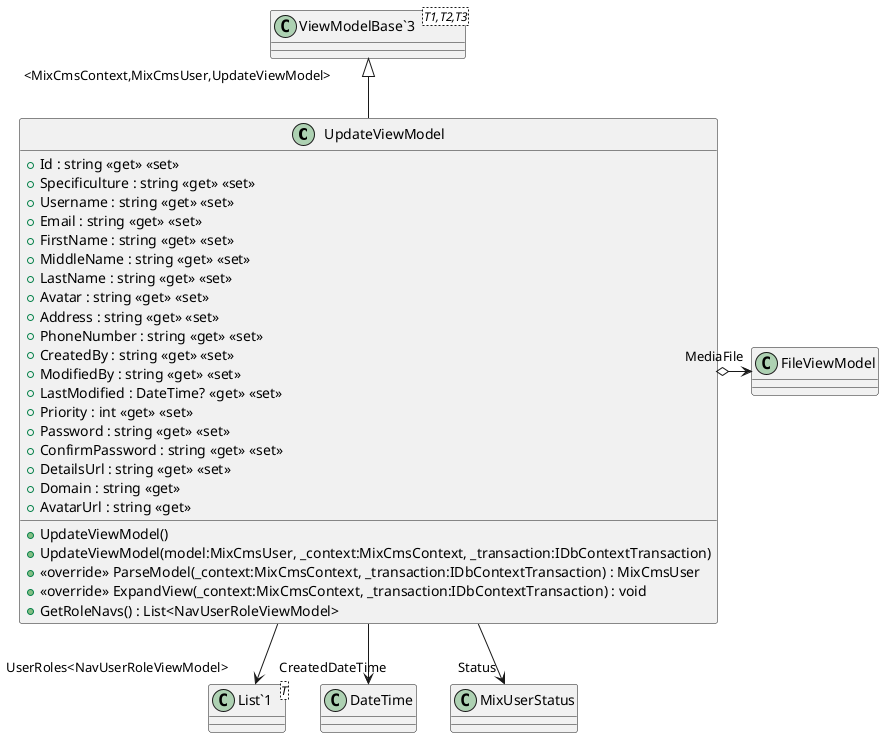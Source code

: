 @startuml
class UpdateViewModel {
    + Id : string <<get>> <<set>>
    + Specificulture : string <<get>> <<set>>
    + Username : string <<get>> <<set>>
    + Email : string <<get>> <<set>>
    + FirstName : string <<get>> <<set>>
    + MiddleName : string <<get>> <<set>>
    + LastName : string <<get>> <<set>>
    + Avatar : string <<get>> <<set>>
    + Address : string <<get>> <<set>>
    + PhoneNumber : string <<get>> <<set>>
    + CreatedBy : string <<get>> <<set>>
    + ModifiedBy : string <<get>> <<set>>
    + LastModified : DateTime? <<get>> <<set>>
    + Priority : int <<get>> <<set>>
    + Password : string <<get>> <<set>>
    + ConfirmPassword : string <<get>> <<set>>
    + DetailsUrl : string <<get>> <<set>>
    + Domain : string <<get>>
    + AvatarUrl : string <<get>>
    + UpdateViewModel()
    + UpdateViewModel(model:MixCmsUser, _context:MixCmsContext, _transaction:IDbContextTransaction)
    + <<override>> ParseModel(_context:MixCmsContext, _transaction:IDbContextTransaction) : MixCmsUser
    + <<override>> ExpandView(_context:MixCmsContext, _transaction:IDbContextTransaction) : void
    + GetRoleNavs() : List<NavUserRoleViewModel>
}
class "ViewModelBase`3"<T1,T2,T3> {
}
class "List`1"<T> {
}
"ViewModelBase`3" "<MixCmsContext,MixCmsUser,UpdateViewModel>" <|-- UpdateViewModel
UpdateViewModel --> "CreatedDateTime" DateTime
UpdateViewModel --> "Status" MixUserStatus
UpdateViewModel --> "UserRoles<NavUserRoleViewModel>" "List`1"
UpdateViewModel o-> "MediaFile" FileViewModel
@enduml
